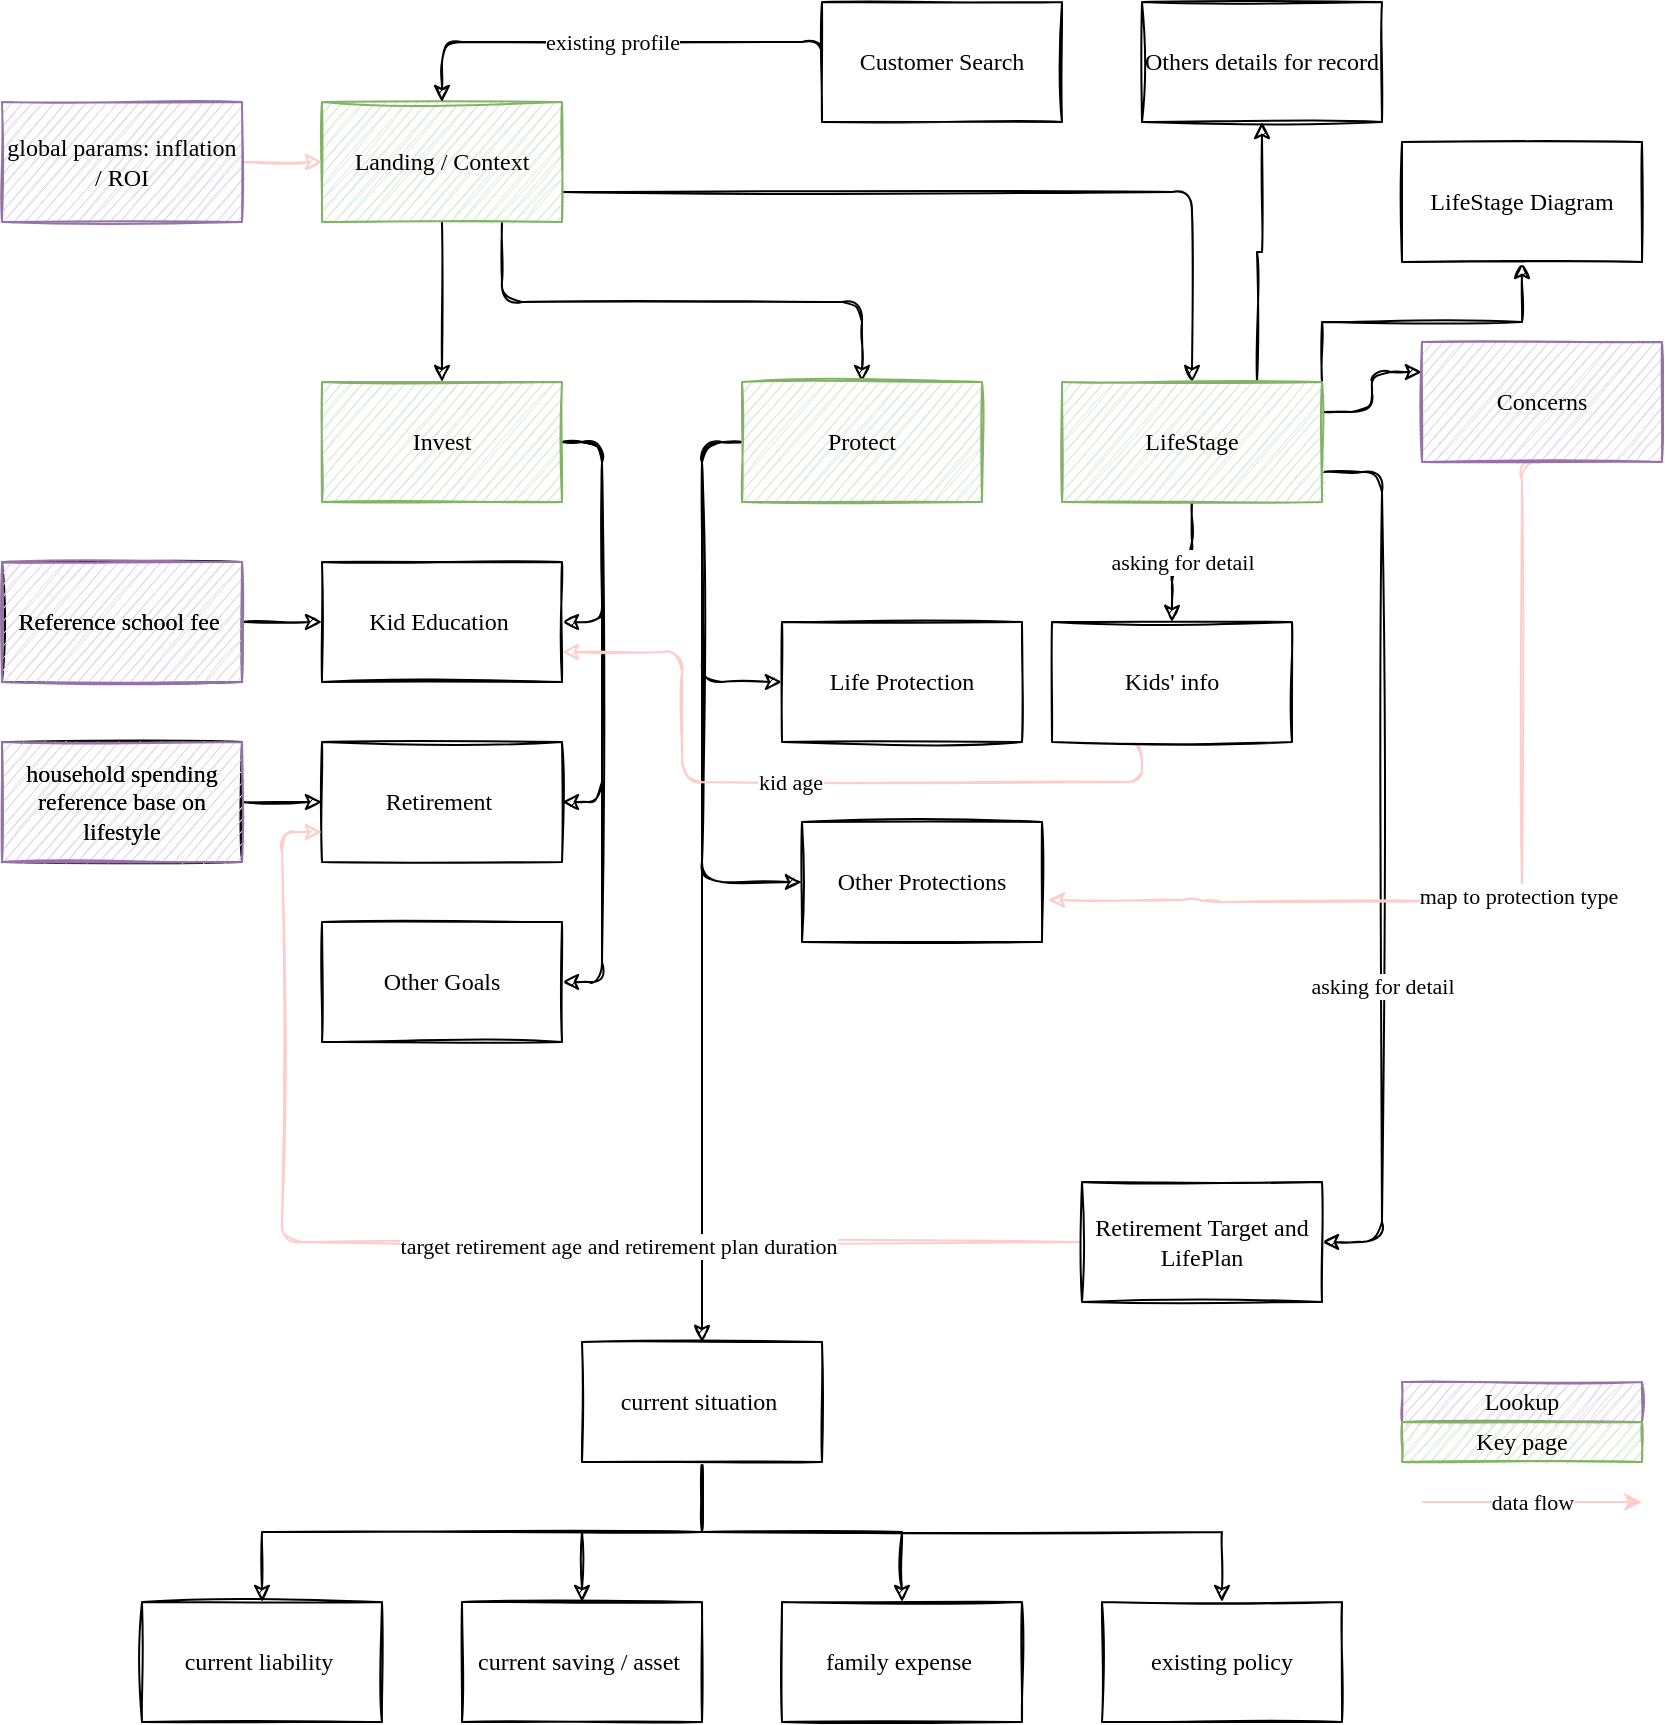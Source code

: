 <mxfile version="13.7.6" type="github">
  <diagram id="EWSqnJioqDDeJ6R7m2_B" name="Data Flow">
    <mxGraphModel dx="900" dy="685" grid="1" gridSize="10" guides="1" tooltips="1" connect="1" arrows="1" fold="1" page="1" pageScale="1" pageWidth="850" pageHeight="1100" math="0" shadow="0">
      <root>
        <mxCell id="0" />
        <mxCell id="1" parent="0" />
        <mxCell id="O3FAnGdFtzIONOLhY2R--17" style="edgeStyle=orthogonalEdgeStyle;orthogonalLoop=1;jettySize=auto;html=1;exitX=0.5;exitY=1;exitDx=0;exitDy=0;entryX=0.5;entryY=0;entryDx=0;entryDy=0;sketch=1;fontFamily=Verdana;" parent="1" source="O3FAnGdFtzIONOLhY2R--1" target="O3FAnGdFtzIONOLhY2R--2" edge="1">
          <mxGeometry relative="1" as="geometry" />
        </mxCell>
        <mxCell id="O3FAnGdFtzIONOLhY2R--18" style="edgeStyle=orthogonalEdgeStyle;orthogonalLoop=1;jettySize=auto;html=1;exitX=0.75;exitY=1;exitDx=0;exitDy=0;sketch=1;fontFamily=Verdana;" parent="1" source="O3FAnGdFtzIONOLhY2R--1" target="O3FAnGdFtzIONOLhY2R--4" edge="1">
          <mxGeometry relative="1" as="geometry" />
        </mxCell>
        <mxCell id="O3FAnGdFtzIONOLhY2R--19" style="edgeStyle=orthogonalEdgeStyle;orthogonalLoop=1;jettySize=auto;html=1;exitX=1;exitY=0.75;exitDx=0;exitDy=0;entryX=0.5;entryY=0;entryDx=0;entryDy=0;sketch=1;fontFamily=Verdana;" parent="1" source="O3FAnGdFtzIONOLhY2R--1" target="O3FAnGdFtzIONOLhY2R--5" edge="1">
          <mxGeometry relative="1" as="geometry" />
        </mxCell>
        <mxCell id="O3FAnGdFtzIONOLhY2R--1" value="Landing / Context" style="whiteSpace=wrap;html=1;sketch=1;fontFamily=Verdana;fillColor=#d5e8d4;strokeColor=#82b366;" parent="1" vertex="1">
          <mxGeometry x="170" y="70" width="120" height="60" as="geometry" />
        </mxCell>
        <mxCell id="O3FAnGdFtzIONOLhY2R--28" style="edgeStyle=orthogonalEdgeStyle;orthogonalLoop=1;jettySize=auto;html=1;exitX=1;exitY=0.5;exitDx=0;exitDy=0;entryX=1;entryY=0.5;entryDx=0;entryDy=0;sketch=1;fontFamily=Verdana;" parent="1" source="O3FAnGdFtzIONOLhY2R--2" target="O3FAnGdFtzIONOLhY2R--11" edge="1">
          <mxGeometry relative="1" as="geometry" />
        </mxCell>
        <mxCell id="O3FAnGdFtzIONOLhY2R--29" style="edgeStyle=orthogonalEdgeStyle;orthogonalLoop=1;jettySize=auto;html=1;exitX=1;exitY=0.5;exitDx=0;exitDy=0;entryX=1;entryY=0.5;entryDx=0;entryDy=0;sketch=1;fontFamily=Verdana;" parent="1" source="O3FAnGdFtzIONOLhY2R--2" target="O3FAnGdFtzIONOLhY2R--12" edge="1">
          <mxGeometry relative="1" as="geometry" />
        </mxCell>
        <mxCell id="O3FAnGdFtzIONOLhY2R--30" style="edgeStyle=orthogonalEdgeStyle;orthogonalLoop=1;jettySize=auto;html=1;exitX=1;exitY=0.5;exitDx=0;exitDy=0;entryX=1;entryY=0.5;entryDx=0;entryDy=0;sketch=1;fontFamily=Verdana;" parent="1" source="O3FAnGdFtzIONOLhY2R--2" target="O3FAnGdFtzIONOLhY2R--13" edge="1">
          <mxGeometry relative="1" as="geometry" />
        </mxCell>
        <mxCell id="O3FAnGdFtzIONOLhY2R--2" value="Invest" style="whiteSpace=wrap;html=1;sketch=1;fontFamily=Verdana;fillColor=#d5e8d4;strokeColor=#82b366;" parent="1" vertex="1">
          <mxGeometry x="170" y="210" width="120" height="60" as="geometry" />
        </mxCell>
        <mxCell id="O3FAnGdFtzIONOLhY2R--31" value="existing profile" style="edgeStyle=orthogonalEdgeStyle;orthogonalLoop=1;jettySize=auto;html=1;exitX=0;exitY=0.5;exitDx=0;exitDy=0;entryX=0.5;entryY=0;entryDx=0;entryDy=0;sketch=1;fontFamily=Verdana;" parent="1" source="O3FAnGdFtzIONOLhY2R--3" target="O3FAnGdFtzIONOLhY2R--1" edge="1">
          <mxGeometry relative="1" as="geometry">
            <Array as="points">
              <mxPoint x="230" y="40" />
            </Array>
          </mxGeometry>
        </mxCell>
        <mxCell id="O3FAnGdFtzIONOLhY2R--3" value="Customer Search" style="whiteSpace=wrap;html=1;sketch=1;fontFamily=Verdana;" parent="1" vertex="1">
          <mxGeometry x="420" y="20" width="120" height="60" as="geometry" />
        </mxCell>
        <mxCell id="O3FAnGdFtzIONOLhY2R--32" style="edgeStyle=orthogonalEdgeStyle;orthogonalLoop=1;jettySize=auto;html=1;exitX=0;exitY=0.5;exitDx=0;exitDy=0;entryX=0.5;entryY=0;entryDx=0;entryDy=0;sketch=1;fontFamily=Verdana;" parent="1" source="O3FAnGdFtzIONOLhY2R--4" target="O3FAnGdFtzIONOLhY2R--8" edge="1">
          <mxGeometry relative="1" as="geometry" />
        </mxCell>
        <mxCell id="O3FAnGdFtzIONOLhY2R--33" style="edgeStyle=orthogonalEdgeStyle;orthogonalLoop=1;jettySize=auto;html=1;exitX=0;exitY=0.5;exitDx=0;exitDy=0;entryX=0;entryY=0.5;entryDx=0;entryDy=0;sketch=1;fontFamily=Verdana;" parent="1" source="O3FAnGdFtzIONOLhY2R--4" target="O3FAnGdFtzIONOLhY2R--9" edge="1">
          <mxGeometry relative="1" as="geometry" />
        </mxCell>
        <mxCell id="O3FAnGdFtzIONOLhY2R--34" style="edgeStyle=orthogonalEdgeStyle;orthogonalLoop=1;jettySize=auto;html=1;exitX=0;exitY=0.5;exitDx=0;exitDy=0;entryX=0;entryY=0.5;entryDx=0;entryDy=0;sketch=1;fontFamily=Verdana;" parent="1" source="O3FAnGdFtzIONOLhY2R--4" target="O3FAnGdFtzIONOLhY2R--10" edge="1">
          <mxGeometry relative="1" as="geometry" />
        </mxCell>
        <mxCell id="O3FAnGdFtzIONOLhY2R--4" value="Protect" style="whiteSpace=wrap;html=1;sketch=1;fontFamily=Verdana;fillColor=#d5e8d4;strokeColor=#82b366;" parent="1" vertex="1">
          <mxGeometry x="380" y="210" width="120" height="60" as="geometry" />
        </mxCell>
        <mxCell id="O3FAnGdFtzIONOLhY2R--22" style="edgeStyle=orthogonalEdgeStyle;orthogonalLoop=1;jettySize=auto;html=1;exitX=1;exitY=0.25;exitDx=0;exitDy=0;entryX=0;entryY=0.25;entryDx=0;entryDy=0;sketch=1;fontFamily=Verdana;" parent="1" source="O3FAnGdFtzIONOLhY2R--5" target="O3FAnGdFtzIONOLhY2R--7" edge="1">
          <mxGeometry relative="1" as="geometry" />
        </mxCell>
        <mxCell id="O3FAnGdFtzIONOLhY2R--36" value="asking for detail" style="edgeStyle=orthogonalEdgeStyle;orthogonalLoop=1;jettySize=auto;html=1;exitX=0.5;exitY=1;exitDx=0;exitDy=0;sketch=1;fontFamily=Verdana;" parent="1" source="O3FAnGdFtzIONOLhY2R--5" target="O3FAnGdFtzIONOLhY2R--6" edge="1">
          <mxGeometry relative="1" as="geometry" />
        </mxCell>
        <mxCell id="O3FAnGdFtzIONOLhY2R--37" value="asking for detail" style="edgeStyle=orthogonalEdgeStyle;orthogonalLoop=1;jettySize=auto;html=1;exitX=1;exitY=0.75;exitDx=0;exitDy=0;entryX=1;entryY=0.5;entryDx=0;entryDy=0;sketch=1;fontFamily=Verdana;" parent="1" source="O3FAnGdFtzIONOLhY2R--5" target="O3FAnGdFtzIONOLhY2R--35" edge="1">
          <mxGeometry x="0.291" relative="1" as="geometry">
            <Array as="points">
              <mxPoint x="700" y="255" />
              <mxPoint x="700" y="640" />
            </Array>
            <mxPoint as="offset" />
          </mxGeometry>
        </mxCell>
        <mxCell id="RtNHBDS2QIgpiVo3VP4l-9" style="edgeStyle=orthogonalEdgeStyle;rounded=0;sketch=1;orthogonalLoop=1;jettySize=auto;html=1;exitX=0.75;exitY=0;exitDx=0;exitDy=0;entryX=0.5;entryY=1;entryDx=0;entryDy=0;strokeColor=#000000;fillColor=#FFCCCC;fontFamily=Verdana;" edge="1" parent="1" source="O3FAnGdFtzIONOLhY2R--5" target="RtNHBDS2QIgpiVo3VP4l-8">
          <mxGeometry relative="1" as="geometry" />
        </mxCell>
        <mxCell id="RtNHBDS2QIgpiVo3VP4l-11" style="edgeStyle=orthogonalEdgeStyle;rounded=0;sketch=1;orthogonalLoop=1;jettySize=auto;html=1;exitX=1;exitY=0;exitDx=0;exitDy=0;entryX=0.5;entryY=1;entryDx=0;entryDy=0;strokeColor=#000000;fillColor=#FFCCCC;fontFamily=Verdana;" edge="1" parent="1" source="O3FAnGdFtzIONOLhY2R--5" target="RtNHBDS2QIgpiVo3VP4l-10">
          <mxGeometry relative="1" as="geometry" />
        </mxCell>
        <mxCell id="O3FAnGdFtzIONOLhY2R--5" value="LifeStage" style="whiteSpace=wrap;html=1;sketch=1;fontFamily=Verdana;fillColor=#d5e8d4;strokeColor=#82b366;" parent="1" vertex="1">
          <mxGeometry x="540" y="210" width="130" height="60" as="geometry" />
        </mxCell>
        <mxCell id="O3FAnGdFtzIONOLhY2R--39" style="edgeStyle=orthogonalEdgeStyle;orthogonalLoop=1;jettySize=auto;html=1;exitX=0.25;exitY=1;exitDx=0;exitDy=0;entryX=1;entryY=0.75;entryDx=0;entryDy=0;strokeColor=#FFCCCC;sketch=1;fontFamily=Verdana;" parent="1" source="O3FAnGdFtzIONOLhY2R--6" target="O3FAnGdFtzIONOLhY2R--11" edge="1">
          <mxGeometry relative="1" as="geometry">
            <Array as="points">
              <mxPoint x="580" y="390" />
              <mxPoint x="580" y="410" />
              <mxPoint x="350" y="410" />
              <mxPoint x="350" y="345" />
            </Array>
          </mxGeometry>
        </mxCell>
        <mxCell id="O3FAnGdFtzIONOLhY2R--40" value="kid age" style="edgeLabel;html=1;align=center;verticalAlign=middle;resizable=0;points=[];sketch=1;fontFamily=Verdana;" parent="O3FAnGdFtzIONOLhY2R--39" vertex="1" connectable="0">
          <mxGeometry x="0.085" relative="1" as="geometry">
            <mxPoint as="offset" />
          </mxGeometry>
        </mxCell>
        <mxCell id="O3FAnGdFtzIONOLhY2R--6" value="Kids&#39; info" style="whiteSpace=wrap;html=1;sketch=1;fontFamily=Verdana;" parent="1" vertex="1">
          <mxGeometry x="535" y="330" width="120" height="60" as="geometry" />
        </mxCell>
        <mxCell id="RtNHBDS2QIgpiVo3VP4l-1" style="edgeStyle=orthogonalEdgeStyle;orthogonalLoop=1;jettySize=auto;html=1;exitX=0.5;exitY=1;exitDx=0;exitDy=0;fillColor=#FFCCCC;strokeColor=#FFCCCC;sketch=1;fontFamily=Verdana;entryX=1.025;entryY=0.65;entryDx=0;entryDy=0;entryPerimeter=0;" edge="1" parent="1" source="O3FAnGdFtzIONOLhY2R--7" target="O3FAnGdFtzIONOLhY2R--10">
          <mxGeometry relative="1" as="geometry">
            <mxPoint x="570" y="540" as="targetPoint" />
            <Array as="points">
              <mxPoint x="770" y="470" />
              <mxPoint x="610" y="470" />
              <mxPoint x="610" y="469" />
            </Array>
          </mxGeometry>
        </mxCell>
        <mxCell id="RtNHBDS2QIgpiVo3VP4l-3" value="map to protection type" style="edgeLabel;html=1;align=center;verticalAlign=middle;resizable=0;points=[];sketch=1;fontFamily=Verdana;" vertex="1" connectable="0" parent="RtNHBDS2QIgpiVo3VP4l-1">
          <mxGeometry x="-0.033" y="-2" relative="1" as="geometry">
            <mxPoint as="offset" />
          </mxGeometry>
        </mxCell>
        <mxCell id="O3FAnGdFtzIONOLhY2R--7" value="Concerns" style="whiteSpace=wrap;html=1;sketch=1;fontFamily=Verdana;fillColor=#e1d5e7;strokeColor=#9673a6;" parent="1" vertex="1">
          <mxGeometry x="720" y="190" width="120" height="60" as="geometry" />
        </mxCell>
        <mxCell id="RtNHBDS2QIgpiVo3VP4l-15" style="edgeStyle=orthogonalEdgeStyle;rounded=0;sketch=1;orthogonalLoop=1;jettySize=auto;html=1;exitX=0.5;exitY=1;exitDx=0;exitDy=0;entryX=0.5;entryY=0;entryDx=0;entryDy=0;strokeColor=#000000;fillColor=#FFCCCC;fontFamily=Verdana;" edge="1" parent="1" source="O3FAnGdFtzIONOLhY2R--8" target="RtNHBDS2QIgpiVo3VP4l-12">
          <mxGeometry relative="1" as="geometry" />
        </mxCell>
        <mxCell id="RtNHBDS2QIgpiVo3VP4l-16" style="edgeStyle=orthogonalEdgeStyle;rounded=0;sketch=1;orthogonalLoop=1;jettySize=auto;html=1;exitX=0.5;exitY=1;exitDx=0;exitDy=0;strokeColor=#000000;fillColor=#FFCCCC;fontFamily=Verdana;" edge="1" parent="1" source="O3FAnGdFtzIONOLhY2R--8" target="RtNHBDS2QIgpiVo3VP4l-13">
          <mxGeometry relative="1" as="geometry" />
        </mxCell>
        <mxCell id="RtNHBDS2QIgpiVo3VP4l-18" style="edgeStyle=orthogonalEdgeStyle;rounded=0;sketch=1;orthogonalLoop=1;jettySize=auto;html=1;exitX=0.5;exitY=1;exitDx=0;exitDy=0;entryX=0.5;entryY=0;entryDx=0;entryDy=0;strokeColor=#000000;fillColor=#FFCCCC;fontFamily=Verdana;" edge="1" parent="1" source="O3FAnGdFtzIONOLhY2R--8" target="RtNHBDS2QIgpiVo3VP4l-17">
          <mxGeometry relative="1" as="geometry" />
        </mxCell>
        <mxCell id="RtNHBDS2QIgpiVo3VP4l-20" style="edgeStyle=orthogonalEdgeStyle;rounded=0;sketch=1;orthogonalLoop=1;jettySize=auto;html=1;exitX=0.5;exitY=1;exitDx=0;exitDy=0;entryX=0.5;entryY=0;entryDx=0;entryDy=0;strokeColor=#000000;fillColor=#FFCCCC;fontFamily=Verdana;" edge="1" parent="1" source="O3FAnGdFtzIONOLhY2R--8" target="RtNHBDS2QIgpiVo3VP4l-19">
          <mxGeometry relative="1" as="geometry" />
        </mxCell>
        <mxCell id="O3FAnGdFtzIONOLhY2R--8" value="current situation&amp;nbsp;" style="whiteSpace=wrap;html=1;sketch=1;fontFamily=Verdana;" parent="1" vertex="1">
          <mxGeometry x="300" y="690" width="120" height="60" as="geometry" />
        </mxCell>
        <mxCell id="O3FAnGdFtzIONOLhY2R--9" value="Life Protection" style="whiteSpace=wrap;html=1;sketch=1;fontFamily=Verdana;" parent="1" vertex="1">
          <mxGeometry x="400" y="330" width="120" height="60" as="geometry" />
        </mxCell>
        <mxCell id="O3FAnGdFtzIONOLhY2R--10" value="Other Protections" style="whiteSpace=wrap;html=1;sketch=1;fontFamily=Verdana;" parent="1" vertex="1">
          <mxGeometry x="410" y="430" width="120" height="60" as="geometry" />
        </mxCell>
        <mxCell id="O3FAnGdFtzIONOLhY2R--11" value="Kid Education&amp;nbsp;" style="whiteSpace=wrap;html=1;sketch=1;fontFamily=Verdana;" parent="1" vertex="1">
          <mxGeometry x="170" y="300" width="120" height="60" as="geometry" />
        </mxCell>
        <mxCell id="O3FAnGdFtzIONOLhY2R--12" value="Retirement&amp;nbsp;" style="whiteSpace=wrap;html=1;sketch=1;fontFamily=Verdana;" parent="1" vertex="1">
          <mxGeometry x="170" y="390" width="120" height="60" as="geometry" />
        </mxCell>
        <mxCell id="O3FAnGdFtzIONOLhY2R--13" value="Other Goals" style="whiteSpace=wrap;html=1;sketch=1;fontFamily=Verdana;" parent="1" vertex="1">
          <mxGeometry x="170" y="480" width="120" height="60" as="geometry" />
        </mxCell>
        <mxCell id="O3FAnGdFtzIONOLhY2R--24" style="edgeStyle=orthogonalEdgeStyle;orthogonalLoop=1;jettySize=auto;html=1;exitX=1;exitY=0.5;exitDx=0;exitDy=0;entryX=0;entryY=0.5;entryDx=0;entryDy=0;sketch=1;fontFamily=Verdana;" parent="1" source="O3FAnGdFtzIONOLhY2R--15" target="O3FAnGdFtzIONOLhY2R--11" edge="1">
          <mxGeometry relative="1" as="geometry" />
        </mxCell>
        <mxCell id="O3FAnGdFtzIONOLhY2R--15" value="Reference school fee&amp;nbsp;" style="whiteSpace=wrap;html=1;sketch=1;fontFamily=Verdana;" parent="1" vertex="1">
          <mxGeometry x="10" y="300" width="120" height="60" as="geometry" />
        </mxCell>
        <mxCell id="O3FAnGdFtzIONOLhY2R--25" style="edgeStyle=orthogonalEdgeStyle;orthogonalLoop=1;jettySize=auto;html=1;exitX=1;exitY=0.5;exitDx=0;exitDy=0;entryX=0;entryY=0.5;entryDx=0;entryDy=0;sketch=1;fontFamily=Verdana;" parent="1" source="O3FAnGdFtzIONOLhY2R--16" target="O3FAnGdFtzIONOLhY2R--12" edge="1">
          <mxGeometry relative="1" as="geometry" />
        </mxCell>
        <mxCell id="O3FAnGdFtzIONOLhY2R--16" value="household spending reference base on lifestyle" style="whiteSpace=wrap;html=1;sketch=1;fontFamily=Verdana;" parent="1" vertex="1">
          <mxGeometry x="10" y="390" width="120" height="60" as="geometry" />
        </mxCell>
        <mxCell id="O3FAnGdFtzIONOLhY2R--38" style="edgeStyle=orthogonalEdgeStyle;orthogonalLoop=1;jettySize=auto;html=1;exitX=0;exitY=0.5;exitDx=0;exitDy=0;entryX=0;entryY=0.75;entryDx=0;entryDy=0;fillColor=#FFCC99;strokeColor=#FFCCCC;sketch=1;fontFamily=Verdana;" parent="1" source="O3FAnGdFtzIONOLhY2R--35" target="O3FAnGdFtzIONOLhY2R--12" edge="1">
          <mxGeometry relative="1" as="geometry" />
        </mxCell>
        <mxCell id="O3FAnGdFtzIONOLhY2R--41" value="target retirement age and retirement plan duration" style="edgeLabel;html=1;align=center;verticalAlign=middle;resizable=0;points=[];sketch=1;fontFamily=Verdana;" parent="O3FAnGdFtzIONOLhY2R--38" vertex="1" connectable="0">
          <mxGeometry x="-0.256" y="2" relative="1" as="geometry">
            <mxPoint as="offset" />
          </mxGeometry>
        </mxCell>
        <mxCell id="O3FAnGdFtzIONOLhY2R--35" value="Retirement Target and LifePlan" style="whiteSpace=wrap;html=1;sketch=1;fontFamily=Verdana;" parent="1" vertex="1">
          <mxGeometry x="550" y="610" width="120" height="60" as="geometry" />
        </mxCell>
        <mxCell id="RtNHBDS2QIgpiVo3VP4l-6" style="edgeStyle=orthogonalEdgeStyle;orthogonalLoop=1;jettySize=auto;html=1;exitX=1;exitY=0.5;exitDx=0;exitDy=0;strokeColor=#FFCCCC;fillColor=#FFCCCC;sketch=1;fontFamily=Verdana;" edge="1" parent="1" source="RtNHBDS2QIgpiVo3VP4l-5" target="O3FAnGdFtzIONOLhY2R--1">
          <mxGeometry relative="1" as="geometry" />
        </mxCell>
        <mxCell id="RtNHBDS2QIgpiVo3VP4l-5" value="global params: inflation / ROI" style="whiteSpace=wrap;html=1;sketch=1;fontFamily=Verdana;fillColor=#e1d5e7;strokeColor=#9673a6;" vertex="1" parent="1">
          <mxGeometry x="10" y="70" width="120" height="60" as="geometry" />
        </mxCell>
        <mxCell id="RtNHBDS2QIgpiVo3VP4l-8" value="Others details for record" style="rounded=0;whiteSpace=wrap;html=1;sketch=1;fontFamily=Verdana;" vertex="1" parent="1">
          <mxGeometry x="580" y="20" width="120" height="60" as="geometry" />
        </mxCell>
        <mxCell id="RtNHBDS2QIgpiVo3VP4l-10" value="LifeStage Diagram" style="rounded=0;whiteSpace=wrap;html=1;sketch=1;fontFamily=Verdana;" vertex="1" parent="1">
          <mxGeometry x="710" y="90" width="120" height="60" as="geometry" />
        </mxCell>
        <mxCell id="RtNHBDS2QIgpiVo3VP4l-12" value="existing policy" style="rounded=0;whiteSpace=wrap;html=1;sketch=1;fontFamily=Verdana;" vertex="1" parent="1">
          <mxGeometry x="560" y="820" width="120" height="60" as="geometry" />
        </mxCell>
        <mxCell id="RtNHBDS2QIgpiVo3VP4l-13" value="family expense&amp;nbsp;" style="rounded=0;whiteSpace=wrap;html=1;sketch=1;fontFamily=Verdana;" vertex="1" parent="1">
          <mxGeometry x="400" y="820" width="120" height="60" as="geometry" />
        </mxCell>
        <mxCell id="RtNHBDS2QIgpiVo3VP4l-17" value="current saving / asset&amp;nbsp;" style="rounded=0;whiteSpace=wrap;html=1;sketch=1;fontFamily=Verdana;" vertex="1" parent="1">
          <mxGeometry x="240" y="820" width="120" height="60" as="geometry" />
        </mxCell>
        <mxCell id="RtNHBDS2QIgpiVo3VP4l-19" value="current liability&amp;nbsp;" style="rounded=0;whiteSpace=wrap;html=1;sketch=1;fontFamily=Verdana;" vertex="1" parent="1">
          <mxGeometry x="80" y="820" width="120" height="60" as="geometry" />
        </mxCell>
        <mxCell id="RtNHBDS2QIgpiVo3VP4l-21" value="Reference school fee&amp;nbsp;" style="whiteSpace=wrap;html=1;sketch=1;fontFamily=Verdana;fillColor=#e1d5e7;strokeColor=#9673a6;" vertex="1" parent="1">
          <mxGeometry x="10" y="300" width="120" height="60" as="geometry" />
        </mxCell>
        <mxCell id="RtNHBDS2QIgpiVo3VP4l-22" value="household spending reference base on lifestyle" style="whiteSpace=wrap;html=1;sketch=1;fontFamily=Verdana;fillColor=#e1d5e7;strokeColor=#9673a6;" vertex="1" parent="1">
          <mxGeometry x="10" y="390" width="120" height="60" as="geometry" />
        </mxCell>
        <mxCell id="RtNHBDS2QIgpiVo3VP4l-25" value="Lookup" style="rounded=0;whiteSpace=wrap;html=1;sketch=1;fontFamily=Verdana;fillColor=#e1d5e7;strokeColor=#9673a6;" vertex="1" parent="1">
          <mxGeometry x="710" y="710" width="120" height="20" as="geometry" />
        </mxCell>
        <mxCell id="RtNHBDS2QIgpiVo3VP4l-26" value="Key page" style="rounded=0;whiteSpace=wrap;html=1;sketch=1;fontFamily=Verdana;fillColor=#d5e8d4;strokeColor=#82b366;" vertex="1" parent="1">
          <mxGeometry x="710" y="730" width="120" height="20" as="geometry" />
        </mxCell>
        <mxCell id="RtNHBDS2QIgpiVo3VP4l-27" value="data flow" style="endArrow=classic;html=1;strokeColor=#FFCCCC;fillColor=#FFCCCC;fontFamily=Verdana;" edge="1" parent="1">
          <mxGeometry width="50" height="50" relative="1" as="geometry">
            <mxPoint x="720" y="770" as="sourcePoint" />
            <mxPoint x="830" y="770" as="targetPoint" />
          </mxGeometry>
        </mxCell>
      </root>
    </mxGraphModel>
  </diagram>
</mxfile>
